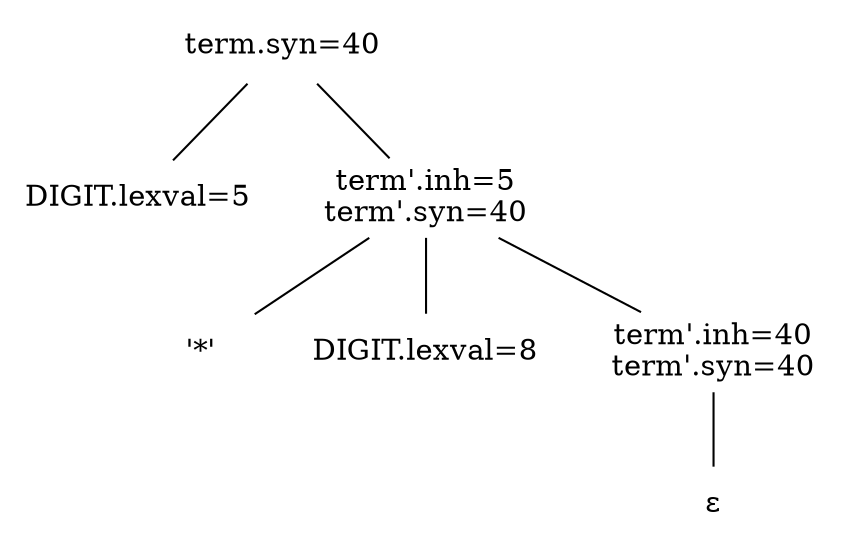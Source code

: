 // dot -Tpdf annotatedparsetree2.dot -o annotatedparsetree2.pdf  &&   dot -Tpng annotatedparsetree2.dot -o annotatedparsetree2.png

digraph annotatedparsetree2 {
    node [shape=plaintext];
    edge [arrowhead="none"];

    t1 -> d1
    t1 -> t2
    
    t2 -> m1
    t2 -> d2
    t2 -> t3
    
    t3 -> eps

    t1 [label="term.syn=40"];
    t2 [label="term'.inh=5\nterm'.syn=40"];
    t3 [label="term'.inh=40\nterm'.syn=40"];
    
    eps [label="ε"];
    
    d1 [label="DIGIT.lexval=5"];
    d2 [label="DIGIT.lexval=8"];
    
    m1 [label="'*'"];
}

